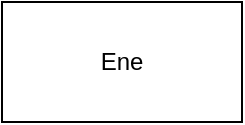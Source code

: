<mxfile version="21.0.6" type="github">
  <diagram name="Page-1" id="3k8U0uEZYpOsReZs5BAy">
    <mxGraphModel dx="1434" dy="794" grid="1" gridSize="10" guides="1" tooltips="1" connect="1" arrows="1" fold="1" page="1" pageScale="1" pageWidth="827" pageHeight="1169" math="0" shadow="0">
      <root>
        <mxCell id="0" />
        <mxCell id="1" parent="0" />
        <mxCell id="o0x-ktyC_i7G5qN_ZV2j-1" value="Ene" style="rounded=0;whiteSpace=wrap;html=1;" vertex="1" parent="1">
          <mxGeometry x="480" y="200" width="120" height="60" as="geometry" />
        </mxCell>
      </root>
    </mxGraphModel>
  </diagram>
</mxfile>
